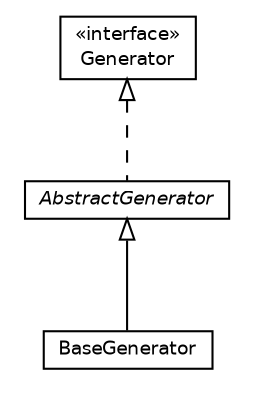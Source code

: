 #!/usr/local/bin/dot
#
# Class diagram 
# Generated by UMLGraph version R5_6 (http://www.umlgraph.org/)
#

digraph G {
	edge [fontname="Helvetica",fontsize=10,labelfontname="Helvetica",labelfontsize=10];
	node [fontname="Helvetica",fontsize=10,shape=plaintext];
	nodesep=0.25;
	ranksep=0.5;
	// net.ljcomputing.randy.generator.BaseGenerator
	c165 [label=<<table title="net.ljcomputing.randy.generator.BaseGenerator" border="0" cellborder="1" cellspacing="0" cellpadding="2" port="p" href="./BaseGenerator.html">
		<tr><td><table border="0" cellspacing="0" cellpadding="1">
<tr><td align="center" balign="center"> BaseGenerator </td></tr>
		</table></td></tr>
		</table>>, URL="./BaseGenerator.html", fontname="Helvetica", fontcolor="black", fontsize=9.0];
	// net.ljcomputing.randy.generator.AbstractGenerator
	c166 [label=<<table title="net.ljcomputing.randy.generator.AbstractGenerator" border="0" cellborder="1" cellspacing="0" cellpadding="2" port="p" href="./AbstractGenerator.html">
		<tr><td><table border="0" cellspacing="0" cellpadding="1">
<tr><td align="center" balign="center"><font face="Helvetica-Oblique"> AbstractGenerator </font></td></tr>
		</table></td></tr>
		</table>>, URL="./AbstractGenerator.html", fontname="Helvetica", fontcolor="black", fontsize=9.0];
	// net.ljcomputing.randy.generator.Generator
	c167 [label=<<table title="net.ljcomputing.randy.generator.Generator" border="0" cellborder="1" cellspacing="0" cellpadding="2" port="p" href="./Generator.html">
		<tr><td><table border="0" cellspacing="0" cellpadding="1">
<tr><td align="center" balign="center"> &#171;interface&#187; </td></tr>
<tr><td align="center" balign="center"> Generator </td></tr>
		</table></td></tr>
		</table>>, URL="./Generator.html", fontname="Helvetica", fontcolor="black", fontsize=9.0];
	//net.ljcomputing.randy.generator.BaseGenerator extends net.ljcomputing.randy.generator.AbstractGenerator
	c166:p -> c165:p [dir=back,arrowtail=empty];
	//net.ljcomputing.randy.generator.AbstractGenerator implements net.ljcomputing.randy.generator.Generator
	c167:p -> c166:p [dir=back,arrowtail=empty,style=dashed];
}


